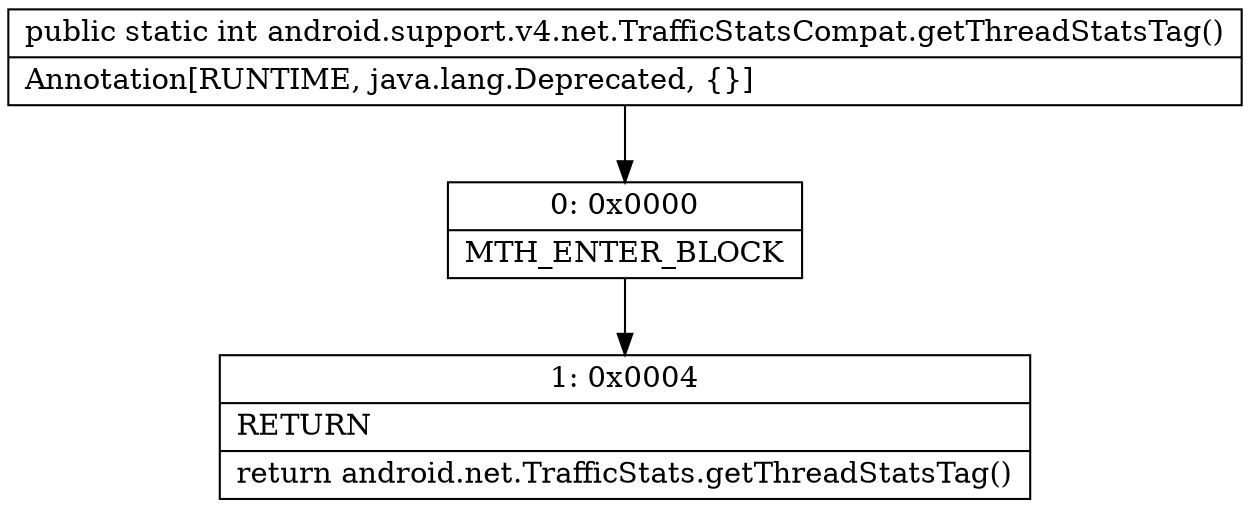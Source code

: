 digraph "CFG forandroid.support.v4.net.TrafficStatsCompat.getThreadStatsTag()I" {
Node_0 [shape=record,label="{0\:\ 0x0000|MTH_ENTER_BLOCK\l}"];
Node_1 [shape=record,label="{1\:\ 0x0004|RETURN\l|return android.net.TrafficStats.getThreadStatsTag()\l}"];
MethodNode[shape=record,label="{public static int android.support.v4.net.TrafficStatsCompat.getThreadStatsTag()  | Annotation[RUNTIME, java.lang.Deprecated, \{\}]\l}"];
MethodNode -> Node_0;
Node_0 -> Node_1;
}

